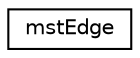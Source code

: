 digraph "Graphical Class Hierarchy"
{
 // LATEX_PDF_SIZE
  edge [fontname="Helvetica",fontsize="10",labelfontname="Helvetica",labelfontsize="10"];
  node [fontname="Helvetica",fontsize="10",shape=record];
  rankdir="LR";
  Node0 [label="mstEdge",height=0.2,width=0.4,color="black", fillcolor="white", style="filled",URL="$structmstEdge.html",tooltip="The mstEdge struct represents an edge in the graph."];
}
